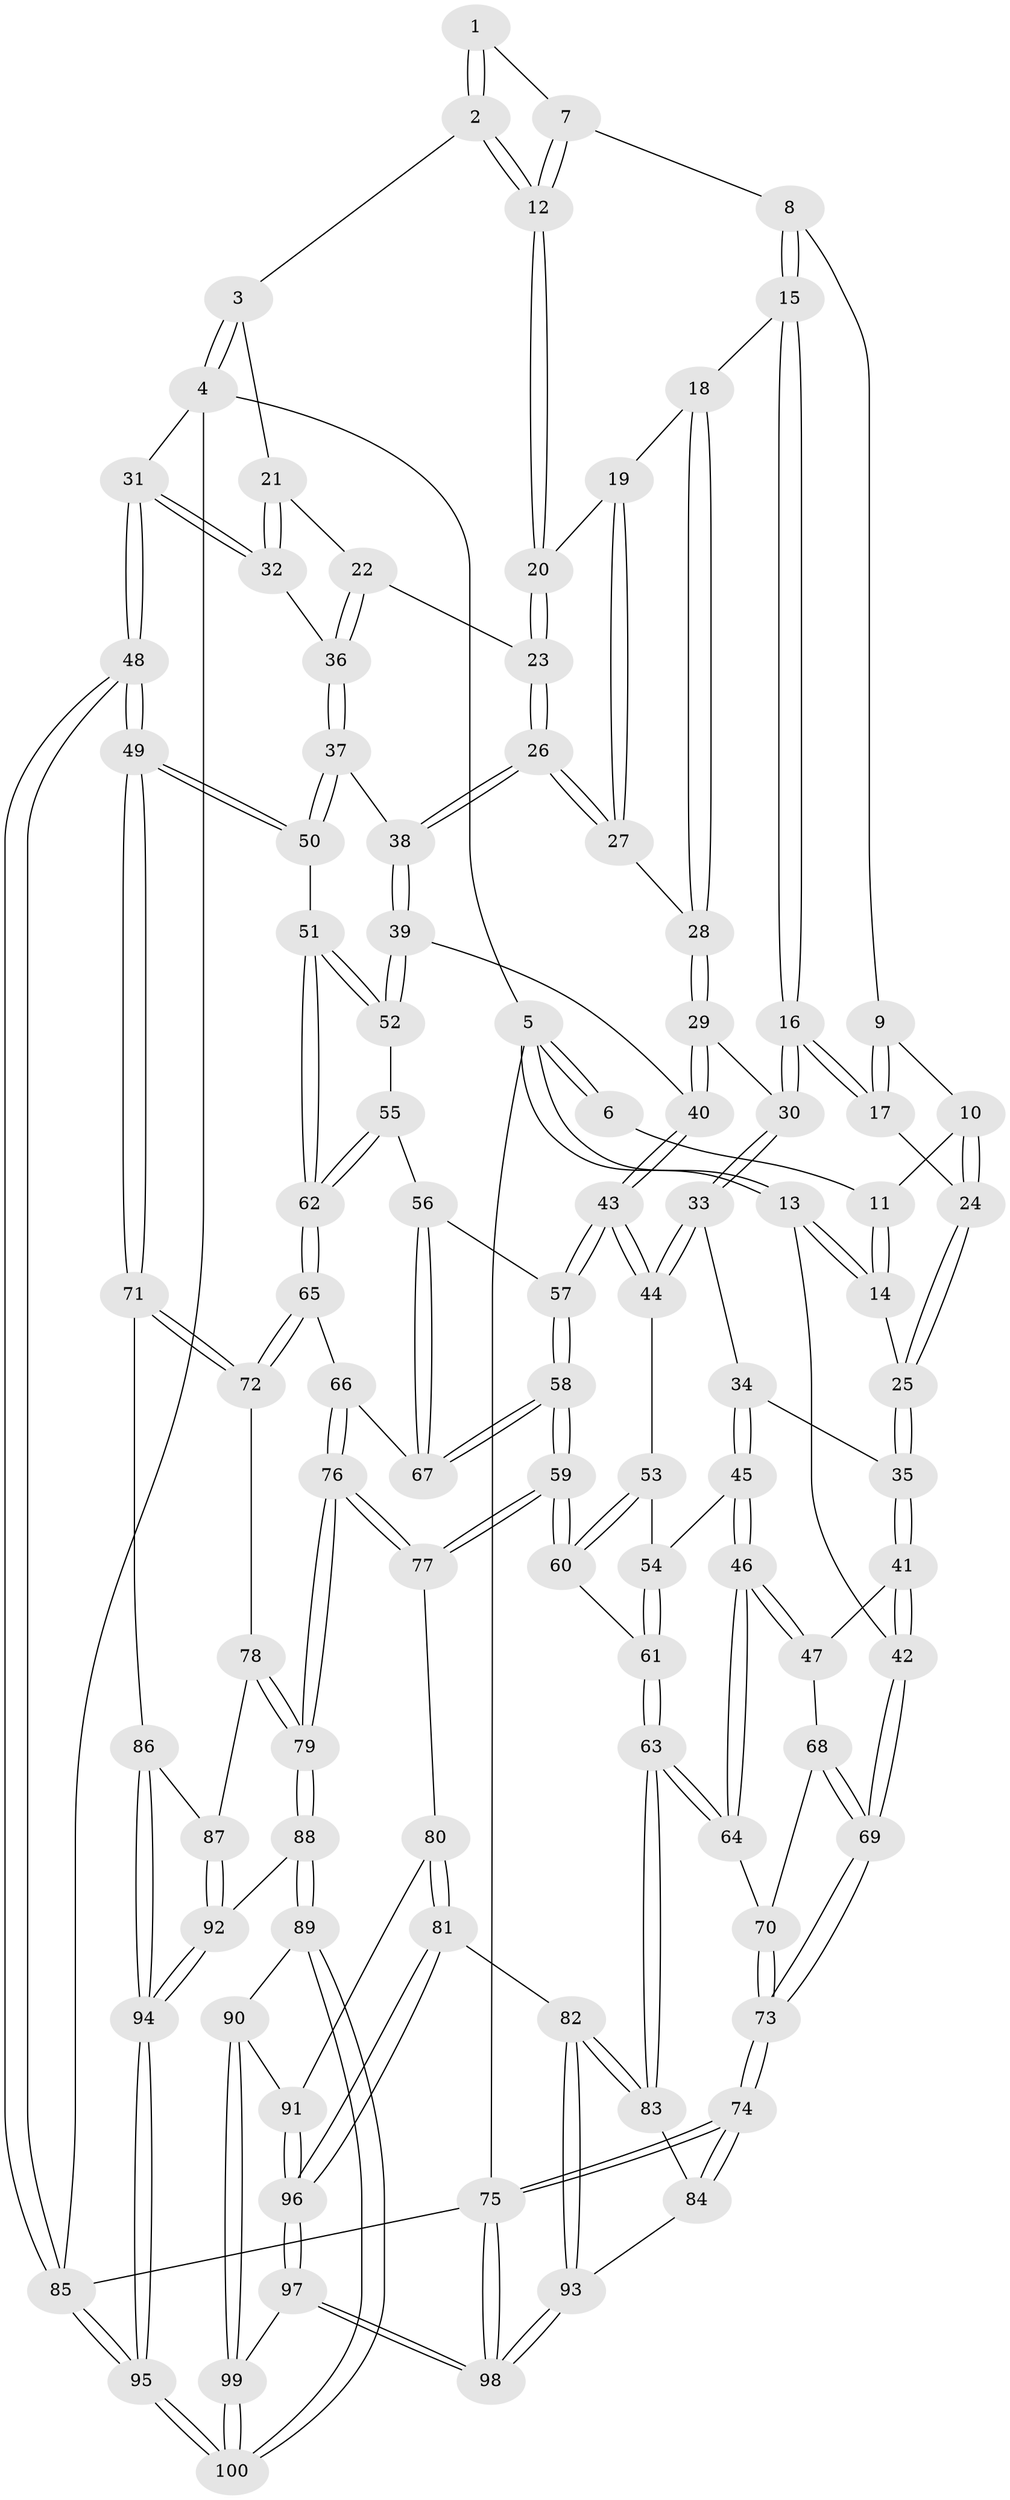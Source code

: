 // coarse degree distribution, {4: 0.423728813559322, 6: 0.06779661016949153, 3: 0.2542372881355932, 5: 0.2542372881355932}
// Generated by graph-tools (version 1.1) at 2025/24/03/03/25 07:24:31]
// undirected, 100 vertices, 247 edges
graph export_dot {
graph [start="1"]
  node [color=gray90,style=filled];
  1 [pos="+0.3502978523995453+0"];
  2 [pos="+0.9255057237245664+0"];
  3 [pos="+1+0"];
  4 [pos="+1+0"];
  5 [pos="+0+0"];
  6 [pos="+0.2567357632215712+0"];
  7 [pos="+0.39445419333412807+0"];
  8 [pos="+0.3964827110290842+0.09069894011325527"];
  9 [pos="+0.34925211966033076+0.11590553069108127"];
  10 [pos="+0.2420729993013234+0.13107835578889482"];
  11 [pos="+0.20317468195396524+0.05162482241531597"];
  12 [pos="+0.5899051581367125+0.10938559322289979"];
  13 [pos="+0+0.11193014924226245"];
  14 [pos="+0.007529963514987276+0.20517710590981644"];
  15 [pos="+0.4372736714170667+0.17853876483943404"];
  16 [pos="+0.29779712212568676+0.24211435984857957"];
  17 [pos="+0.2840866816251199+0.23295299477724513"];
  18 [pos="+0.4440877770840494+0.18250063741959058"];
  19 [pos="+0.4945237176461272+0.179778405996706"];
  20 [pos="+0.5892796464287902+0.12147539635346058"];
  21 [pos="+0.8415112201845633+0.13223373996689752"];
  22 [pos="+0.8021440043651535+0.21192649286427725"];
  23 [pos="+0.6663629061001388+0.20357029741110855"];
  24 [pos="+0.2521535294414223+0.2187409721373132"];
  25 [pos="+0.10464926954233324+0.28189313223877116"];
  26 [pos="+0.5980932260642818+0.3054259710923326"];
  27 [pos="+0.5432168561148156+0.2692608561676765"];
  28 [pos="+0.43954561907711176+0.31478211428167413"];
  29 [pos="+0.436414192375184+0.32335298796550355"];
  30 [pos="+0.3310895234231423+0.33677870470311333"];
  31 [pos="+1+0.32190934986896313"];
  32 [pos="+1+0.3114178818537676"];
  33 [pos="+0.3006939944002897+0.3987779594129846"];
  34 [pos="+0.12505216623410303+0.35433439903017905"];
  35 [pos="+0.12387594824741609+0.35290860217847325"];
  36 [pos="+0.8311961212441747+0.3192090888561283"];
  37 [pos="+0.8194585955152185+0.35300544276815554"];
  38 [pos="+0.5989896836113604+0.35678118015554094"];
  39 [pos="+0.5700345595129983+0.4073229251569659"];
  40 [pos="+0.5063267899282249+0.40977482399617365"];
  41 [pos="+0.007875579732391782+0.43758064711051964"];
  42 [pos="+0+0.46564608915327693"];
  43 [pos="+0.4267978940705686+0.4891071340916561"];
  44 [pos="+0.31117446859109316+0.44081181496047533"];
  45 [pos="+0.14067710806650624+0.5038731321449185"];
  46 [pos="+0.11294274145709998+0.5270641349524182"];
  47 [pos="+0.08041263787715179+0.5283202148544744"];
  48 [pos="+1+0.6426013677797175"];
  49 [pos="+1+0.6424419581882116"];
  50 [pos="+0.8202261190579041+0.38481598592846755"];
  51 [pos="+0.7155931937056202+0.552424506866033"];
  52 [pos="+0.5770730521348657+0.4183078510538627"];
  53 [pos="+0.2762069876699756+0.49129785857618585"];
  54 [pos="+0.16158409356409786+0.5091259323095794"];
  55 [pos="+0.5344011002542636+0.5503251668113338"];
  56 [pos="+0.5327605885203884+0.5514636376942309"];
  57 [pos="+0.4402127880564543+0.5718598666368303"];
  58 [pos="+0.4112052687493796+0.6776810189718425"];
  59 [pos="+0.4088514210887018+0.6807696088241912"];
  60 [pos="+0.3009024018550257+0.6626690047322813"];
  61 [pos="+0.25730881557534624+0.6770147054390863"];
  62 [pos="+0.715774723745027+0.5573434036898255"];
  63 [pos="+0.1758620842204633+0.7289943860294017"];
  64 [pos="+0.13139468104258673+0.700828543429933"];
  65 [pos="+0.730007488954167+0.6259864207955489"];
  66 [pos="+0.7038683846718848+0.6459124738484568"];
  67 [pos="+0.5865203198418183+0.6418368657456511"];
  68 [pos="+0.04711315210637248+0.5454273830510985"];
  69 [pos="+0+0.5668764046271318"];
  70 [pos="+0.04557376630699652+0.6901729797369662"];
  71 [pos="+0.9114746386072293+0.6941113436351253"];
  72 [pos="+0.7660781479529234+0.6422044199225839"];
  73 [pos="+0+0.7275606587465772"];
  74 [pos="+0+0.8992751034739813"];
  75 [pos="+0+1"];
  76 [pos="+0.6305548946322282+0.7840490027740495"];
  77 [pos="+0.4239918634911889+0.7256388419432814"];
  78 [pos="+0.7423943222382722+0.8324475684353057"];
  79 [pos="+0.6339608940694266+0.8220125826085014"];
  80 [pos="+0.4205549363077277+0.7614043263764614"];
  81 [pos="+0.25279699980702497+0.8707653684382193"];
  82 [pos="+0.23157820514912494+0.8473253314209745"];
  83 [pos="+0.17543170948248743+0.7424741281081735"];
  84 [pos="+0.0762413335907776+0.8531516259192732"];
  85 [pos="+1+1"];
  86 [pos="+0.8541833151848526+0.8329682199610647"];
  87 [pos="+0.7694028544701648+0.8453896162629202"];
  88 [pos="+0.61436308484032+0.8979630473082569"];
  89 [pos="+0.6100673951013477+0.9041550638195022"];
  90 [pos="+0.5595585942302728+0.9044287828993914"];
  91 [pos="+0.44161272219258946+0.8552856706916759"];
  92 [pos="+0.7336503803084491+0.9072039257173027"];
  93 [pos="+0.11608878346938463+0.9215646641491217"];
  94 [pos="+0.8721663471044455+1"];
  95 [pos="+0.9964141595042103+1"];
  96 [pos="+0.3095536956935551+1"];
  97 [pos="+0.29048903243017743+1"];
  98 [pos="+0.1619863617647619+1"];
  99 [pos="+0.2967411413938845+1"];
  100 [pos="+0.7045362376236131+1"];
  1 -- 2;
  1 -- 2;
  1 -- 7;
  2 -- 3;
  2 -- 12;
  2 -- 12;
  3 -- 4;
  3 -- 4;
  3 -- 21;
  4 -- 5;
  4 -- 31;
  4 -- 85;
  5 -- 6;
  5 -- 6;
  5 -- 13;
  5 -- 13;
  5 -- 75;
  6 -- 11;
  7 -- 8;
  7 -- 12;
  7 -- 12;
  8 -- 9;
  8 -- 15;
  8 -- 15;
  9 -- 10;
  9 -- 17;
  9 -- 17;
  10 -- 11;
  10 -- 24;
  10 -- 24;
  11 -- 14;
  11 -- 14;
  12 -- 20;
  12 -- 20;
  13 -- 14;
  13 -- 14;
  13 -- 42;
  14 -- 25;
  15 -- 16;
  15 -- 16;
  15 -- 18;
  16 -- 17;
  16 -- 17;
  16 -- 30;
  16 -- 30;
  17 -- 24;
  18 -- 19;
  18 -- 28;
  18 -- 28;
  19 -- 20;
  19 -- 27;
  19 -- 27;
  20 -- 23;
  20 -- 23;
  21 -- 22;
  21 -- 32;
  21 -- 32;
  22 -- 23;
  22 -- 36;
  22 -- 36;
  23 -- 26;
  23 -- 26;
  24 -- 25;
  24 -- 25;
  25 -- 35;
  25 -- 35;
  26 -- 27;
  26 -- 27;
  26 -- 38;
  26 -- 38;
  27 -- 28;
  28 -- 29;
  28 -- 29;
  29 -- 30;
  29 -- 40;
  29 -- 40;
  30 -- 33;
  30 -- 33;
  31 -- 32;
  31 -- 32;
  31 -- 48;
  31 -- 48;
  32 -- 36;
  33 -- 34;
  33 -- 44;
  33 -- 44;
  34 -- 35;
  34 -- 45;
  34 -- 45;
  35 -- 41;
  35 -- 41;
  36 -- 37;
  36 -- 37;
  37 -- 38;
  37 -- 50;
  37 -- 50;
  38 -- 39;
  38 -- 39;
  39 -- 40;
  39 -- 52;
  39 -- 52;
  40 -- 43;
  40 -- 43;
  41 -- 42;
  41 -- 42;
  41 -- 47;
  42 -- 69;
  42 -- 69;
  43 -- 44;
  43 -- 44;
  43 -- 57;
  43 -- 57;
  44 -- 53;
  45 -- 46;
  45 -- 46;
  45 -- 54;
  46 -- 47;
  46 -- 47;
  46 -- 64;
  46 -- 64;
  47 -- 68;
  48 -- 49;
  48 -- 49;
  48 -- 85;
  48 -- 85;
  49 -- 50;
  49 -- 50;
  49 -- 71;
  49 -- 71;
  50 -- 51;
  51 -- 52;
  51 -- 52;
  51 -- 62;
  51 -- 62;
  52 -- 55;
  53 -- 54;
  53 -- 60;
  53 -- 60;
  54 -- 61;
  54 -- 61;
  55 -- 56;
  55 -- 62;
  55 -- 62;
  56 -- 57;
  56 -- 67;
  56 -- 67;
  57 -- 58;
  57 -- 58;
  58 -- 59;
  58 -- 59;
  58 -- 67;
  58 -- 67;
  59 -- 60;
  59 -- 60;
  59 -- 77;
  59 -- 77;
  60 -- 61;
  61 -- 63;
  61 -- 63;
  62 -- 65;
  62 -- 65;
  63 -- 64;
  63 -- 64;
  63 -- 83;
  63 -- 83;
  64 -- 70;
  65 -- 66;
  65 -- 72;
  65 -- 72;
  66 -- 67;
  66 -- 76;
  66 -- 76;
  68 -- 69;
  68 -- 69;
  68 -- 70;
  69 -- 73;
  69 -- 73;
  70 -- 73;
  70 -- 73;
  71 -- 72;
  71 -- 72;
  71 -- 86;
  72 -- 78;
  73 -- 74;
  73 -- 74;
  74 -- 75;
  74 -- 75;
  74 -- 84;
  74 -- 84;
  75 -- 98;
  75 -- 98;
  75 -- 85;
  76 -- 77;
  76 -- 77;
  76 -- 79;
  76 -- 79;
  77 -- 80;
  78 -- 79;
  78 -- 79;
  78 -- 87;
  79 -- 88;
  79 -- 88;
  80 -- 81;
  80 -- 81;
  80 -- 91;
  81 -- 82;
  81 -- 96;
  81 -- 96;
  82 -- 83;
  82 -- 83;
  82 -- 93;
  82 -- 93;
  83 -- 84;
  84 -- 93;
  85 -- 95;
  85 -- 95;
  86 -- 87;
  86 -- 94;
  86 -- 94;
  87 -- 92;
  87 -- 92;
  88 -- 89;
  88 -- 89;
  88 -- 92;
  89 -- 90;
  89 -- 100;
  89 -- 100;
  90 -- 91;
  90 -- 99;
  90 -- 99;
  91 -- 96;
  91 -- 96;
  92 -- 94;
  92 -- 94;
  93 -- 98;
  93 -- 98;
  94 -- 95;
  94 -- 95;
  95 -- 100;
  95 -- 100;
  96 -- 97;
  96 -- 97;
  97 -- 98;
  97 -- 98;
  97 -- 99;
  99 -- 100;
  99 -- 100;
}
